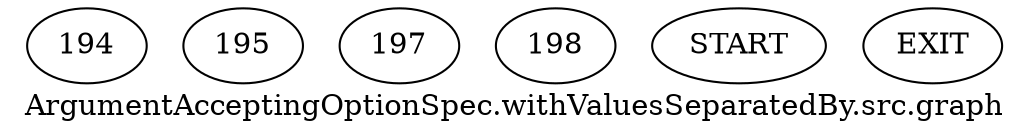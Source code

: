/* --------------------------------------------------- */
/* Generated by Dr. Garbage Control Flow Graph Factory */
/* http://www.drgarbage.com                            */
/* Version: 4.5.0.201508311741                         */
/* Retrieved on: 2019-12-21 09:10:27.093               */
/* --------------------------------------------------- */
digraph "ArgumentAcceptingOptionSpec.withValuesSeparatedBy.src.graph" {
 graph [label="ArgumentAcceptingOptionSpec.withValuesSeparatedBy.src.graph"];
 2 [label="194" ]
 3 [label="195" ]
 4 [label="197" ]
 5 [label="198" ]
 6 [label="START" ]
 7 [label="EXIT" ]
 6  2
 2  3
 2  4
 4  5
 3  7
 5  7
}
